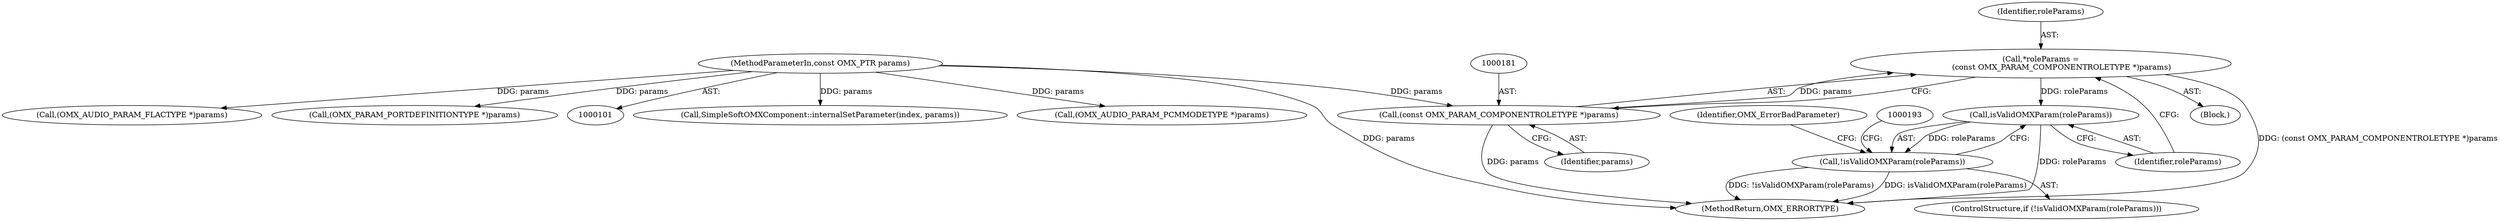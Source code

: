 digraph "0_Android_295c883fe3105b19bcd0f9e07d54c6b589fc5bff_18@pointer" {
"1000178" [label="(Call,*roleParams =\n                 (const OMX_PARAM_COMPONENTROLETYPE *)params)"];
"1000180" [label="(Call,(const OMX_PARAM_COMPONENTROLETYPE *)params)"];
"1000103" [label="(MethodParameterIn,const OMX_PTR params)"];
"1000185" [label="(Call,isValidOMXParam(roleParams))"];
"1000184" [label="(Call,!isValidOMXParam(roleParams))"];
"1000180" [label="(Call,(const OMX_PARAM_COMPONENTROLETYPE *)params)"];
"1000184" [label="(Call,!isValidOMXParam(roleParams))"];
"1000271" [label="(MethodReturn,OMX_ERRORTYPE)"];
"1000268" [label="(Call,SimpleSoftOMXComponent::internalSetParameter(index, params))"];
"1000115" [label="(Call,(OMX_AUDIO_PARAM_PCMMODETYPE *)params)"];
"1000185" [label="(Call,isValidOMXParam(roleParams))"];
"1000183" [label="(ControlStructure,if (!isValidOMXParam(roleParams)))"];
"1000189" [label="(Identifier,OMX_ErrorBadParameter)"];
"1000103" [label="(MethodParameterIn,const OMX_PTR params)"];
"1000174" [label="(Block,)"];
"1000178" [label="(Call,*roleParams =\n                 (const OMX_PARAM_COMPONENTROLETYPE *)params)"];
"1000179" [label="(Identifier,roleParams)"];
"1000182" [label="(Identifier,params)"];
"1000213" [label="(Call,(OMX_AUDIO_PARAM_FLACTYPE *)params)"];
"1000235" [label="(Call,(OMX_PARAM_PORTDEFINITIONTYPE *)params)"];
"1000186" [label="(Identifier,roleParams)"];
"1000178" -> "1000174"  [label="AST: "];
"1000178" -> "1000180"  [label="CFG: "];
"1000179" -> "1000178"  [label="AST: "];
"1000180" -> "1000178"  [label="AST: "];
"1000186" -> "1000178"  [label="CFG: "];
"1000178" -> "1000271"  [label="DDG: (const OMX_PARAM_COMPONENTROLETYPE *)params"];
"1000180" -> "1000178"  [label="DDG: params"];
"1000178" -> "1000185"  [label="DDG: roleParams"];
"1000180" -> "1000182"  [label="CFG: "];
"1000181" -> "1000180"  [label="AST: "];
"1000182" -> "1000180"  [label="AST: "];
"1000180" -> "1000271"  [label="DDG: params"];
"1000103" -> "1000180"  [label="DDG: params"];
"1000103" -> "1000101"  [label="AST: "];
"1000103" -> "1000271"  [label="DDG: params"];
"1000103" -> "1000115"  [label="DDG: params"];
"1000103" -> "1000213"  [label="DDG: params"];
"1000103" -> "1000235"  [label="DDG: params"];
"1000103" -> "1000268"  [label="DDG: params"];
"1000185" -> "1000184"  [label="AST: "];
"1000185" -> "1000186"  [label="CFG: "];
"1000186" -> "1000185"  [label="AST: "];
"1000184" -> "1000185"  [label="CFG: "];
"1000185" -> "1000271"  [label="DDG: roleParams"];
"1000185" -> "1000184"  [label="DDG: roleParams"];
"1000184" -> "1000183"  [label="AST: "];
"1000189" -> "1000184"  [label="CFG: "];
"1000193" -> "1000184"  [label="CFG: "];
"1000184" -> "1000271"  [label="DDG: isValidOMXParam(roleParams)"];
"1000184" -> "1000271"  [label="DDG: !isValidOMXParam(roleParams)"];
}
